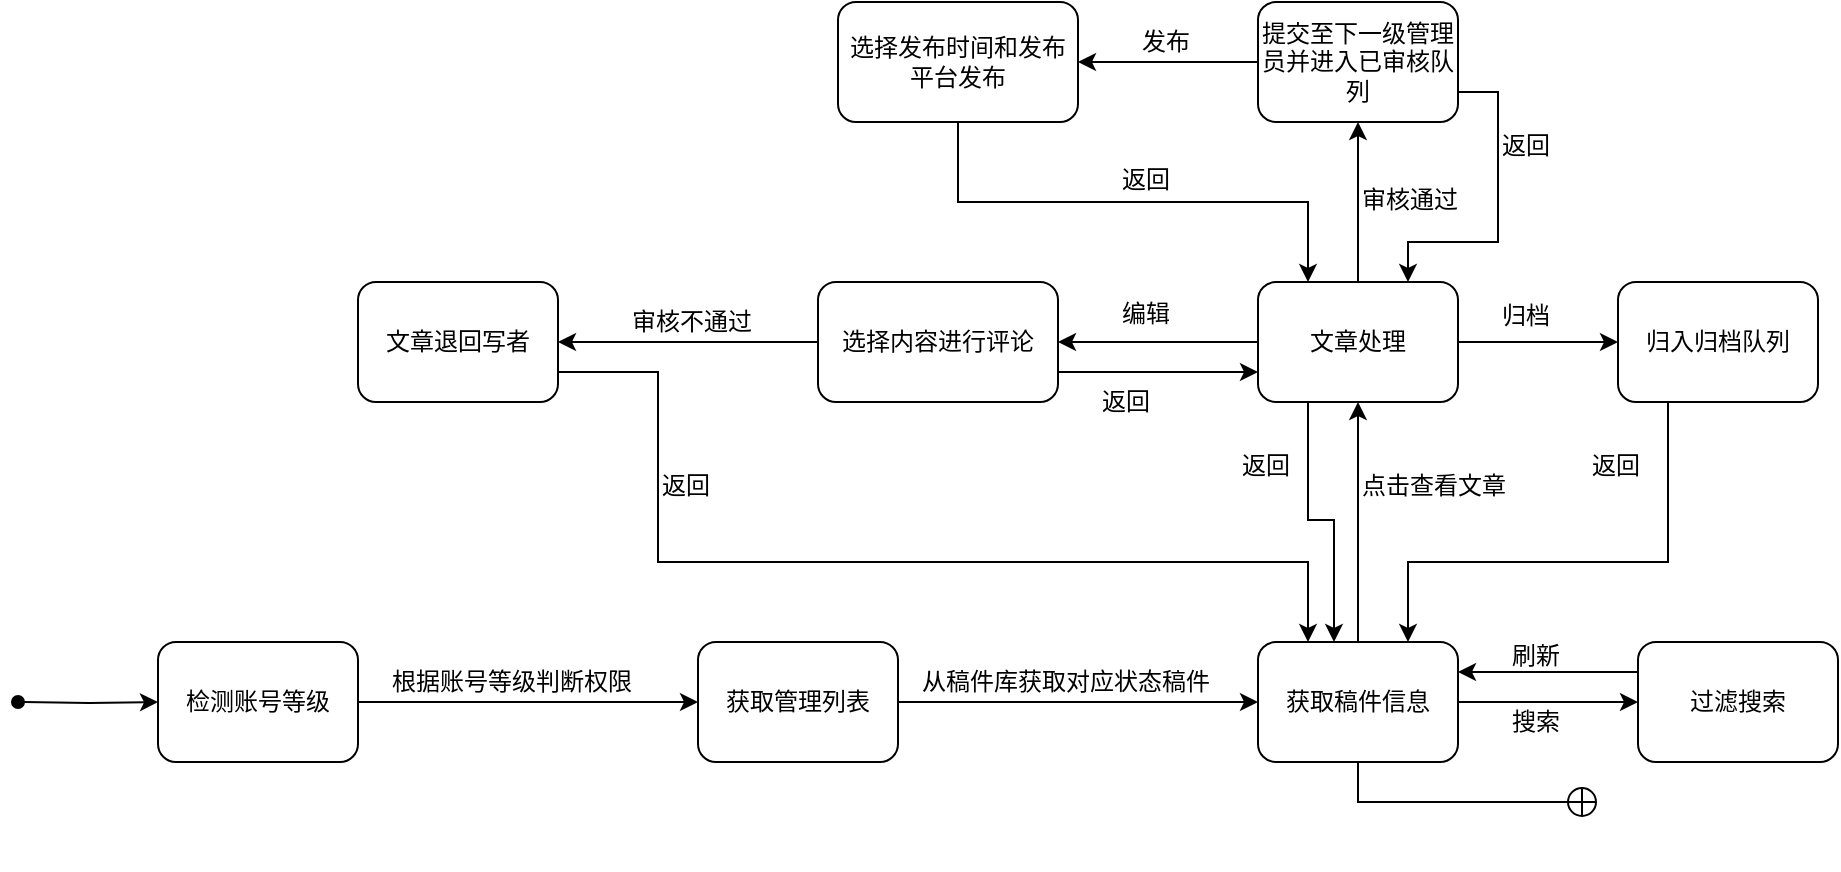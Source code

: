 <mxfile pages="1" version="11.1.4" type="device"><diagram id="kLkyTT4RMx1ix4jsi-1U" name="Page-1"><mxGraphModel dx="1851" dy="595" grid="1" gridSize="10" guides="1" tooltips="1" connect="1" arrows="1" fold="1" page="1" pageScale="1" pageWidth="827" pageHeight="1169" math="0" shadow="0"><root><mxCell id="0"/><mxCell id="1" parent="0"/><mxCell id="tALjxmtl_QlfxuPl-_zF-3" style="edgeStyle=orthogonalEdgeStyle;rounded=0;orthogonalLoop=1;jettySize=auto;html=1;exitX=1;exitY=0.5;exitDx=0;exitDy=0;entryX=0;entryY=0.5;entryDx=0;entryDy=0;" parent="1" source="tALjxmtl_QlfxuPl-_zF-1" target="tALjxmtl_QlfxuPl-_zF-2" edge="1"><mxGeometry relative="1" as="geometry"/></mxCell><mxCell id="tALjxmtl_QlfxuPl-_zF-1" value="检测账号等级" style="rounded=1;whiteSpace=wrap;html=1;" parent="1" vertex="1"><mxGeometry x="30" y="420" width="100" height="60" as="geometry"/></mxCell><mxCell id="tALjxmtl_QlfxuPl-_zF-5" style="edgeStyle=orthogonalEdgeStyle;rounded=0;orthogonalLoop=1;jettySize=auto;html=1;exitX=1;exitY=0.5;exitDx=0;exitDy=0;" parent="1" source="tALjxmtl_QlfxuPl-_zF-2" target="tALjxmtl_QlfxuPl-_zF-4" edge="1"><mxGeometry relative="1" as="geometry"/></mxCell><mxCell id="tALjxmtl_QlfxuPl-_zF-2" value="获取管理列表" style="rounded=1;whiteSpace=wrap;html=1;" parent="1" vertex="1"><mxGeometry x="300" y="420" width="100" height="60" as="geometry"/></mxCell><mxCell id="tALjxmtl_QlfxuPl-_zF-12" value="" style="edgeStyle=orthogonalEdgeStyle;rounded=0;orthogonalLoop=1;jettySize=auto;html=1;" parent="1" source="tALjxmtl_QlfxuPl-_zF-4" target="tALjxmtl_QlfxuPl-_zF-11" edge="1"><mxGeometry relative="1" as="geometry"/></mxCell><mxCell id="tALjxmtl_QlfxuPl-_zF-14" value="" style="edgeStyle=orthogonalEdgeStyle;rounded=0;orthogonalLoop=1;jettySize=auto;html=1;" parent="1" source="tALjxmtl_QlfxuPl-_zF-4" target="tALjxmtl_QlfxuPl-_zF-13" edge="1"><mxGeometry relative="1" as="geometry"/></mxCell><mxCell id="tALjxmtl_QlfxuPl-_zF-4" value="获取稿件信息" style="rounded=1;whiteSpace=wrap;html=1;" parent="1" vertex="1"><mxGeometry x="580" y="420" width="100" height="60" as="geometry"/></mxCell><mxCell id="tALjxmtl_QlfxuPl-_zF-15" style="edgeStyle=orthogonalEdgeStyle;rounded=0;orthogonalLoop=1;jettySize=auto;html=1;exitX=0;exitY=0.25;exitDx=0;exitDy=0;entryX=1;entryY=0.25;entryDx=0;entryDy=0;" parent="1" source="tALjxmtl_QlfxuPl-_zF-13" target="tALjxmtl_QlfxuPl-_zF-4" edge="1"><mxGeometry relative="1" as="geometry"/></mxCell><mxCell id="tALjxmtl_QlfxuPl-_zF-13" value="过滤搜索" style="rounded=1;whiteSpace=wrap;html=1;" parent="1" vertex="1"><mxGeometry x="770" y="420" width="100" height="60" as="geometry"/></mxCell><mxCell id="tALjxmtl_QlfxuPl-_zF-18" value="" style="edgeStyle=orthogonalEdgeStyle;rounded=0;orthogonalLoop=1;jettySize=auto;html=1;" parent="1" source="tALjxmtl_QlfxuPl-_zF-11" target="tALjxmtl_QlfxuPl-_zF-17" edge="1"><mxGeometry relative="1" as="geometry"/></mxCell><mxCell id="tALjxmtl_QlfxuPl-_zF-32" value="" style="edgeStyle=orthogonalEdgeStyle;rounded=0;orthogonalLoop=1;jettySize=auto;html=1;" parent="1" source="tALjxmtl_QlfxuPl-_zF-11" target="tALjxmtl_QlfxuPl-_zF-31" edge="1"><mxGeometry relative="1" as="geometry"/></mxCell><mxCell id="tALjxmtl_QlfxuPl-_zF-39" value="" style="edgeStyle=orthogonalEdgeStyle;rounded=0;orthogonalLoop=1;jettySize=auto;html=1;" parent="1" source="tALjxmtl_QlfxuPl-_zF-11" target="tALjxmtl_QlfxuPl-_zF-38" edge="1"><mxGeometry relative="1" as="geometry"/></mxCell><mxCell id="K_L52oMsmjL1TuFJsUlJ-12" style="edgeStyle=orthogonalEdgeStyle;rounded=0;orthogonalLoop=1;jettySize=auto;html=1;exitX=0.25;exitY=1;exitDx=0;exitDy=0;entryX=0.378;entryY=0.027;entryDx=0;entryDy=0;entryPerimeter=0;" edge="1" parent="1"><mxGeometry relative="1" as="geometry"><mxPoint x="605" y="298" as="sourcePoint"/><mxPoint x="618" y="420" as="targetPoint"/><Array as="points"><mxPoint x="605" y="359"/><mxPoint x="618" y="359"/></Array></mxGeometry></mxCell><mxCell id="tALjxmtl_QlfxuPl-_zF-11" value="文章处理" style="rounded=1;whiteSpace=wrap;html=1;" parent="1" vertex="1"><mxGeometry x="580" y="240" width="100" height="60" as="geometry"/></mxCell><mxCell id="K_L52oMsmjL1TuFJsUlJ-7" style="edgeStyle=orthogonalEdgeStyle;rounded=0;orthogonalLoop=1;jettySize=auto;html=1;exitX=0.25;exitY=1;exitDx=0;exitDy=0;entryX=0.75;entryY=0;entryDx=0;entryDy=0;" edge="1" parent="1" source="tALjxmtl_QlfxuPl-_zF-38" target="tALjxmtl_QlfxuPl-_zF-4"><mxGeometry relative="1" as="geometry"><Array as="points"><mxPoint x="785" y="380"/><mxPoint x="655" y="380"/></Array></mxGeometry></mxCell><mxCell id="tALjxmtl_QlfxuPl-_zF-38" value="归入归档队列" style="rounded=1;whiteSpace=wrap;html=1;" parent="1" vertex="1"><mxGeometry x="760" y="240" width="100" height="60" as="geometry"/></mxCell><mxCell id="tALjxmtl_QlfxuPl-_zF-35" value="" style="edgeStyle=orthogonalEdgeStyle;rounded=0;orthogonalLoop=1;jettySize=auto;html=1;" parent="1" source="tALjxmtl_QlfxuPl-_zF-31" target="tALjxmtl_QlfxuPl-_zF-34" edge="1"><mxGeometry relative="1" as="geometry"/></mxCell><mxCell id="K_L52oMsmjL1TuFJsUlJ-14" style="edgeStyle=orthogonalEdgeStyle;rounded=0;orthogonalLoop=1;jettySize=auto;html=1;exitX=1;exitY=0.75;exitDx=0;exitDy=0;entryX=0.75;entryY=0;entryDx=0;entryDy=0;" edge="1" parent="1" source="tALjxmtl_QlfxuPl-_zF-31" target="tALjxmtl_QlfxuPl-_zF-11"><mxGeometry relative="1" as="geometry"><Array as="points"><mxPoint x="700" y="145"/><mxPoint x="700" y="220"/><mxPoint x="655" y="220"/></Array></mxGeometry></mxCell><mxCell id="tALjxmtl_QlfxuPl-_zF-31" value="提交至下一级管理员并进入已审核队列" style="rounded=1;whiteSpace=wrap;html=1;" parent="1" vertex="1"><mxGeometry x="580" y="100" width="100" height="60" as="geometry"/></mxCell><mxCell id="K_L52oMsmjL1TuFJsUlJ-4" style="edgeStyle=orthogonalEdgeStyle;rounded=0;orthogonalLoop=1;jettySize=auto;html=1;exitX=0.5;exitY=1;exitDx=0;exitDy=0;entryX=0.25;entryY=0;entryDx=0;entryDy=0;" edge="1" parent="1" source="tALjxmtl_QlfxuPl-_zF-34" target="tALjxmtl_QlfxuPl-_zF-11"><mxGeometry relative="1" as="geometry"/></mxCell><mxCell id="tALjxmtl_QlfxuPl-_zF-34" value="选择发布时间和发布平台发布" style="rounded=1;whiteSpace=wrap;html=1;" parent="1" vertex="1"><mxGeometry x="370" y="100" width="120" height="60" as="geometry"/></mxCell><mxCell id="tALjxmtl_QlfxuPl-_zF-29" style="edgeStyle=orthogonalEdgeStyle;rounded=0;orthogonalLoop=1;jettySize=auto;html=1;exitX=0;exitY=0.5;exitDx=0;exitDy=0;entryX=1;entryY=0.5;entryDx=0;entryDy=0;" parent="1" source="tALjxmtl_QlfxuPl-_zF-17" target="tALjxmtl_QlfxuPl-_zF-23" edge="1"><mxGeometry relative="1" as="geometry"/></mxCell><mxCell id="K_L52oMsmjL1TuFJsUlJ-5" style="edgeStyle=orthogonalEdgeStyle;rounded=0;orthogonalLoop=1;jettySize=auto;html=1;exitX=1;exitY=0.75;exitDx=0;exitDy=0;entryX=0;entryY=0.75;entryDx=0;entryDy=0;" edge="1" parent="1" source="tALjxmtl_QlfxuPl-_zF-17" target="tALjxmtl_QlfxuPl-_zF-11"><mxGeometry relative="1" as="geometry"/></mxCell><mxCell id="tALjxmtl_QlfxuPl-_zF-17" value="选择内容进行评论" style="rounded=1;whiteSpace=wrap;html=1;" parent="1" vertex="1"><mxGeometry x="360" y="240" width="120" height="60" as="geometry"/></mxCell><mxCell id="K_L52oMsmjL1TuFJsUlJ-6" style="edgeStyle=orthogonalEdgeStyle;rounded=0;orthogonalLoop=1;jettySize=auto;html=1;exitX=1;exitY=0.75;exitDx=0;exitDy=0;entryX=0.25;entryY=0;entryDx=0;entryDy=0;" edge="1" parent="1" source="tALjxmtl_QlfxuPl-_zF-23" target="tALjxmtl_QlfxuPl-_zF-4"><mxGeometry relative="1" as="geometry"><Array as="points"><mxPoint x="280" y="285"/><mxPoint x="280" y="380"/><mxPoint x="605" y="380"/></Array></mxGeometry></mxCell><mxCell id="tALjxmtl_QlfxuPl-_zF-23" value="文章退回写者" style="rounded=1;whiteSpace=wrap;html=1;" parent="1" vertex="1"><mxGeometry x="130" y="240" width="100" height="60" as="geometry"/></mxCell><mxCell id="tALjxmtl_QlfxuPl-_zF-6" value="根据账号等级判断权限" style="text;html=1;resizable=0;points=[];autosize=1;align=left;verticalAlign=top;spacingTop=-4;" parent="1" vertex="1"><mxGeometry x="145" y="430" width="140" height="20" as="geometry"/></mxCell><mxCell id="tALjxmtl_QlfxuPl-_zF-8" value="从稿件库获取对应状态稿件" style="text;html=1;resizable=0;points=[];autosize=1;align=left;verticalAlign=top;spacingTop=-4;" parent="1" vertex="1"><mxGeometry x="410" y="430" width="160" height="20" as="geometry"/></mxCell><mxCell id="tALjxmtl_QlfxuPl-_zF-20" value="编辑" style="text;html=1;resizable=0;points=[];autosize=1;align=left;verticalAlign=top;spacingTop=-4;" parent="1" vertex="1"><mxGeometry x="510" y="246" width="40" height="20" as="geometry"/></mxCell><mxCell id="tALjxmtl_QlfxuPl-_zF-30" value="审核不通过" style="text;html=1;resizable=0;points=[];autosize=1;align=left;verticalAlign=top;spacingTop=-4;" parent="1" vertex="1"><mxGeometry x="265" y="250" width="80" height="20" as="geometry"/></mxCell><mxCell id="tALjxmtl_QlfxuPl-_zF-33" value="审核通过" style="text;html=1;resizable=0;points=[];autosize=1;align=left;verticalAlign=top;spacingTop=-4;" parent="1" vertex="1"><mxGeometry x="630" y="189" width="60" height="20" as="geometry"/></mxCell><mxCell id="tALjxmtl_QlfxuPl-_zF-36" value="发布" style="text;html=1;resizable=0;points=[];autosize=1;align=left;verticalAlign=top;spacingTop=-4;" parent="1" vertex="1"><mxGeometry x="520" y="110" width="40" height="20" as="geometry"/></mxCell><mxCell id="tALjxmtl_QlfxuPl-_zF-40" value="归档" style="text;html=1;resizable=0;points=[];autosize=1;align=left;verticalAlign=top;spacingTop=-4;" parent="1" vertex="1"><mxGeometry x="700" y="247" width="40" height="20" as="geometry"/></mxCell><mxCell id="tALjxmtl_QlfxuPl-_zF-41" value="点击查看文章" style="text;html=1;resizable=0;points=[];autosize=1;align=left;verticalAlign=top;spacingTop=-4;" parent="1" vertex="1"><mxGeometry x="630" y="332" width="90" height="20" as="geometry"/></mxCell><mxCell id="tALjxmtl_QlfxuPl-_zF-45" value="搜索" style="text;html=1;resizable=0;points=[];autosize=1;align=left;verticalAlign=top;spacingTop=-4;" parent="1" vertex="1"><mxGeometry x="705" y="450" width="40" height="20" as="geometry"/></mxCell><mxCell id="tALjxmtl_QlfxuPl-_zF-46" value="刷新" style="text;html=1;resizable=0;points=[];autosize=1;align=left;verticalAlign=top;spacingTop=-4;" parent="1" vertex="1"><mxGeometry x="705" y="417" width="40" height="20" as="geometry"/></mxCell><mxCell id="K_L52oMsmjL1TuFJsUlJ-1" value="&lt;span style=&quot;font-family: &amp;#34;helvetica&amp;#34; , &amp;#34;arial&amp;#34; , sans-serif ; font-size: 0px&quot;&gt;%3CmxGraphModel%3E%3Croot%3E%3CmxCell%20id%3D%220%22%2F%3E%3CmxCell%20id%3D%221%22%20parent%3D%220%22%2F%3E%3CmxCell%20id%3D%222%22%20value%3D%22%22%20style%3D%22edgeStyle%3DorthogonalEdgeStyle%3Brounded%3D0%3BorthogonalLoop%3D1%3BjettySize%3Dauto%3Bhtml%3D1%3BentryX%3D0%3BentryY%3D0.5%3BentryDx%3D0%3BentryDy%3D0%3BstartArrow%3Doval%3BstartFill%3D1%3B%22%20edge%3D%221%22%20parent%3D%221%22%3E%3CmxGeometry%20relative%3D%221%22%20as%3D%22geometry%22%3E%3CmxPoint%20x%3D%22210%22%20y%3D%22435%22%20as%3D%22sourcePoint%22%2F%3E%3CmxPoint%20x%3D%22290%22%20y%3D%22435%22%20as%3D%22targetPoint%22%2F%3E%3C%2FmxGeometry%3E%3C%2FmxCell%3E%3C%2Froot%3E%3C%2FmxGraphModel%3E&lt;/span&gt;" style="text;html=1;resizable=0;points=[];autosize=1;align=left;verticalAlign=top;spacingTop=-4;" vertex="1" parent="1"><mxGeometry x="17" y="514" width="20" height="20" as="geometry"/></mxCell><mxCell id="K_L52oMsmjL1TuFJsUlJ-2" value="" style="edgeStyle=orthogonalEdgeStyle;rounded=0;orthogonalLoop=1;jettySize=auto;html=1;entryX=0;entryY=0.5;entryDx=0;entryDy=0;startArrow=oval;startFill=1;" edge="1" parent="1" target="tALjxmtl_QlfxuPl-_zF-1"><mxGeometry relative="1" as="geometry"><mxPoint x="-40" y="450" as="sourcePoint"/><mxPoint x="290" y="435" as="targetPoint"/></mxGeometry></mxCell><mxCell id="K_L52oMsmjL1TuFJsUlJ-3" value="" style="edgeStyle=orthogonalEdgeStyle;rounded=0;orthogonalLoop=1;jettySize=auto;html=1;endArrow=circlePlus;endFill=0;exitX=0.5;exitY=1;exitDx=0;exitDy=0;" edge="1" parent="1" source="tALjxmtl_QlfxuPl-_zF-4"><mxGeometry relative="1" as="geometry"><mxPoint x="750" y="500" as="targetPoint"/><mxPoint x="1078" y="305.0" as="sourcePoint"/><Array as="points"><mxPoint x="630" y="500"/></Array></mxGeometry></mxCell><mxCell id="K_L52oMsmjL1TuFJsUlJ-8" value="返回" style="text;html=1;resizable=0;points=[];autosize=1;align=left;verticalAlign=top;spacingTop=-4;" vertex="1" parent="1"><mxGeometry x="510" y="179" width="40" height="20" as="geometry"/></mxCell><mxCell id="K_L52oMsmjL1TuFJsUlJ-9" value="返回" style="text;html=1;resizable=0;points=[];autosize=1;align=left;verticalAlign=top;spacingTop=-4;" vertex="1" parent="1"><mxGeometry x="280" y="332" width="40" height="20" as="geometry"/></mxCell><mxCell id="K_L52oMsmjL1TuFJsUlJ-10" value="返回" style="text;html=1;resizable=0;points=[];autosize=1;align=left;verticalAlign=top;spacingTop=-4;" vertex="1" parent="1"><mxGeometry x="500" y="290" width="40" height="20" as="geometry"/></mxCell><mxCell id="K_L52oMsmjL1TuFJsUlJ-11" value="返回" style="text;html=1;resizable=0;points=[];autosize=1;align=left;verticalAlign=top;spacingTop=-4;" vertex="1" parent="1"><mxGeometry x="745" y="322" width="40" height="20" as="geometry"/></mxCell><mxCell id="K_L52oMsmjL1TuFJsUlJ-13" value="返回" style="text;html=1;resizable=0;points=[];autosize=1;align=left;verticalAlign=top;spacingTop=-4;" vertex="1" parent="1"><mxGeometry x="570" y="322" width="40" height="20" as="geometry"/></mxCell><mxCell id="K_L52oMsmjL1TuFJsUlJ-15" value="返回" style="text;html=1;resizable=0;points=[];autosize=1;align=left;verticalAlign=top;spacingTop=-4;" vertex="1" parent="1"><mxGeometry x="700" y="162" width="40" height="20" as="geometry"/></mxCell></root></mxGraphModel></diagram></mxfile>